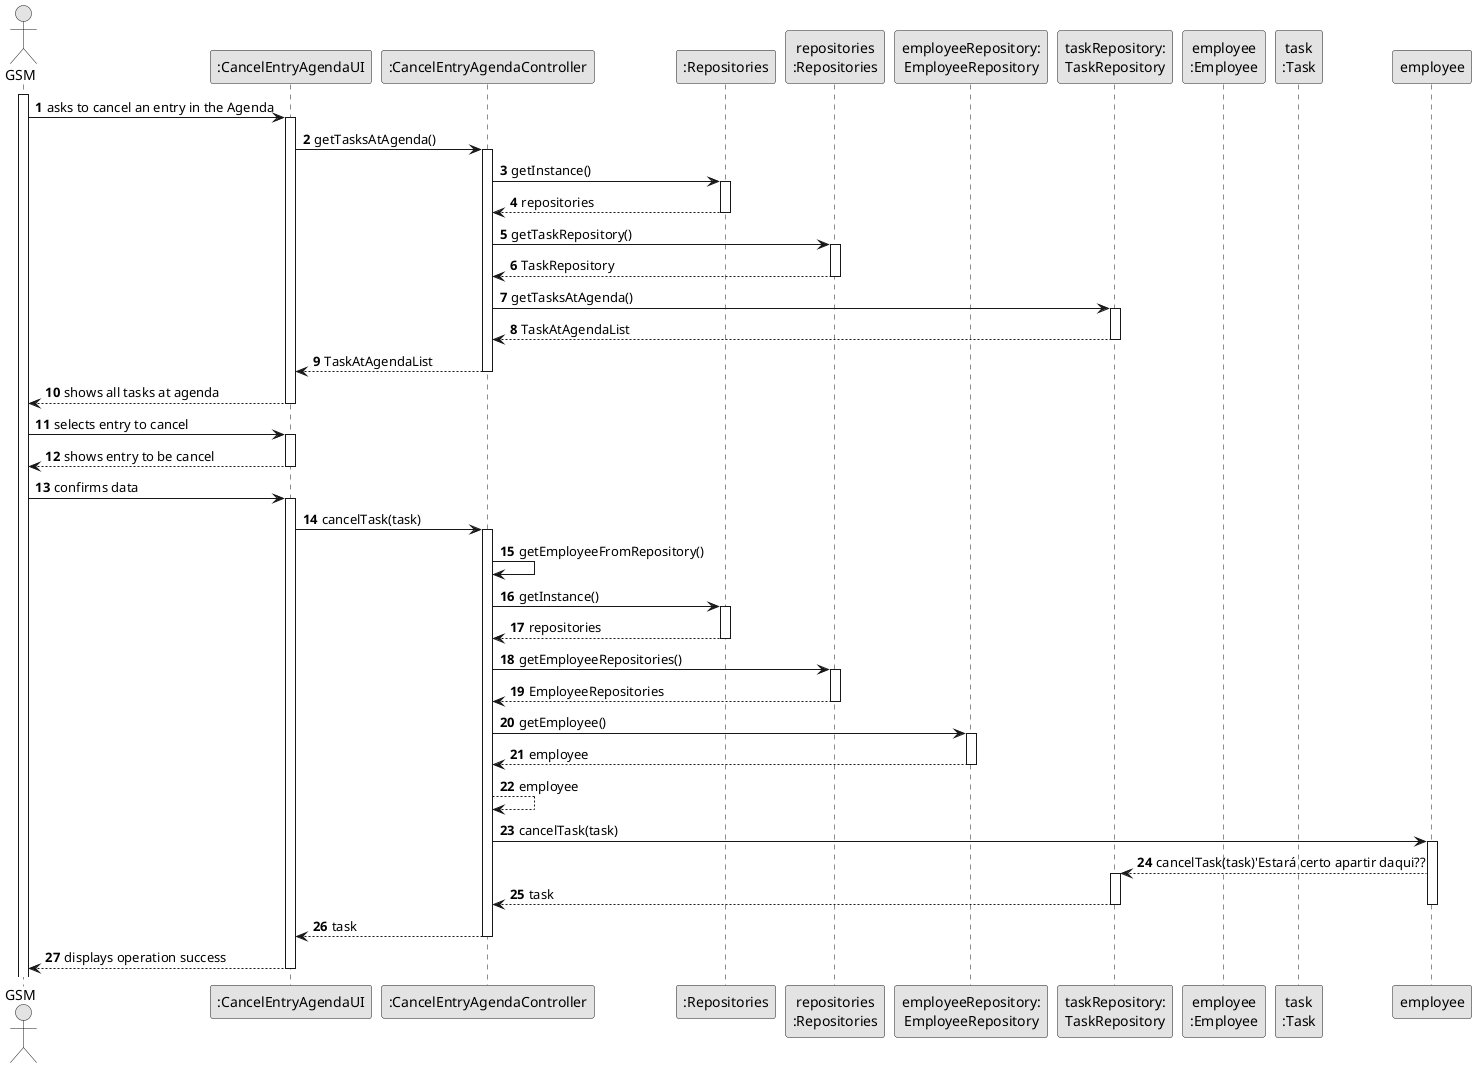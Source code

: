 @startuml
skinparam monochrome true
skinparam packageStyle rectangle
skinparam shadowing false

autonumber

actor "GSM" as GSM
participant ":CancelEntryAgendaUI" as UI
participant ":CancelEntryAgendaController" as CTRL
participant ":Repositories" as RepositorySingleton
participant "repositories\n:Repositories" as PLAT
participant "employeeRepository:\nEmployeeRepository" as EmployeeRepository
participant "taskRepository:\nTaskRepository" as TaskRepository

participant "employee\n:Employee" as Employee
participant "task\n:Task" as Task

activate GSM

    GSM -> UI : asks to cancel an entry in the Agenda
    activate UI
        UI -> CTRL : getTasksAtAgenda()
        activate CTRL

            CTRL -> RepositorySingleton : getInstance()
            activate RepositorySingleton

                RepositorySingleton --> CTRL: repositories
            deactivate RepositorySingleton

            CTRL -> PLAT : getTaskRepository()
            activate PLAT

                PLAT --> CTRL: TaskRepository
            deactivate PLAT

            CTRL -> TaskRepository : getTasksAtAgenda()
            activate TaskRepository

                TaskRepository --> CTRL : TaskAtAgendaList
            deactivate TaskRepository


            CTRL --> UI : TaskAtAgendaList
        deactivate CTRL

        UI --> GSM : shows all tasks at agenda
    deactivate UI

    GSM -> UI : selects entry to cancel
    activate UI
        UI --> GSM : shows entry to be cancel
    deactivate UI

    GSM -> UI : confirms data
    activate UI
        UI -> CTRL: cancelTask(task)
        activate CTRL
            CTRL->CTRL: getEmployeeFromRepository()
            CTRL -> RepositorySingleton : getInstance()
            activate RepositorySingleton
                RepositorySingleton --> CTRL : repositories
            deactivate RepositorySingleton
            CTRL -> PLAT : getEmployeeRepositories()
            activate PLAT
                PLAT --> CTRL : EmployeeRepositories
            deactivate PLAT
            CTRL -> EmployeeRepository: getEmployee()
            activate EmployeeRepository
                EmployeeRepository -->CTRL: employee
            deactivate EmployeeRepository
            CTRL --> CTRL: employee
            CTRL -> employee: cancelTask(task)
            activate employee
                employee -->TaskRepository: cancelTask(task)'Estará certo apartir daqui??
                activate TaskRepository
                    TaskRepository --> CTRL: task
                deactivate TaskRepository
            deactivate employee
            CTRL --> UI: task

        deactivate CTRL
        UI --> GSM : displays operation success

    deactivate UI

@enduml